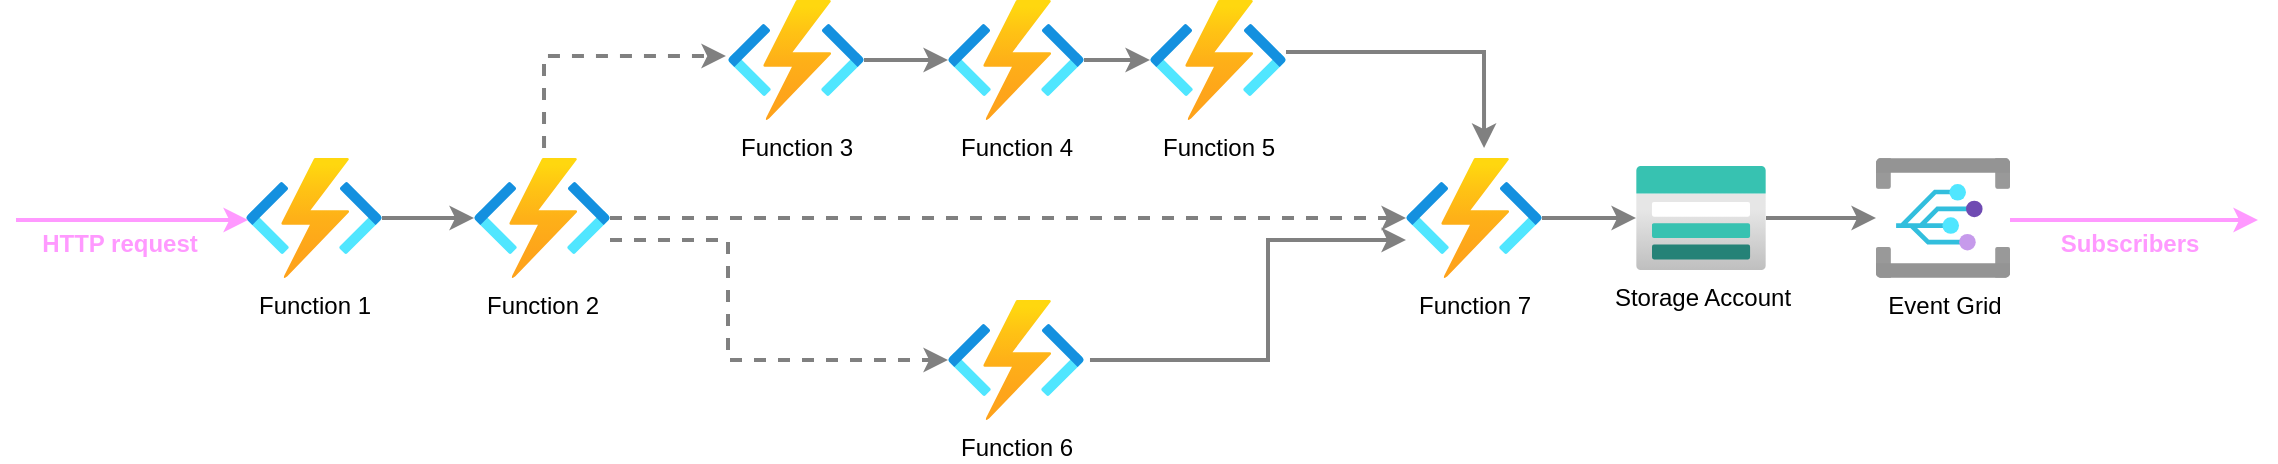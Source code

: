 <mxfile version="14.1.8" type="device" pages="3"><diagram id="UQannGg5gi2VX7UsW5L6" name="azure-functions"><mxGraphModel dx="827" dy="513" grid="1" gridSize="10" guides="1" tooltips="1" connect="1" arrows="1" fold="1" page="1" pageScale="1" pageWidth="1169" pageHeight="827" math="0" shadow="0"><root><mxCell id="0"/><mxCell id="1" parent="0"/><mxCell id="GpA5E2fI7Qi2jpO0pyax-26" value="" style="edgeStyle=orthogonalEdgeStyle;rounded=0;orthogonalLoop=1;jettySize=auto;html=1;strokeWidth=2;strokeColor=#808080;" parent="1" source="GpA5E2fI7Qi2jpO0pyax-1" target="GpA5E2fI7Qi2jpO0pyax-4" edge="1"><mxGeometry relative="1" as="geometry"/></mxCell><mxCell id="GpA5E2fI7Qi2jpO0pyax-1" value="Function 1" style="aspect=fixed;html=1;points=[];align=center;image;fontSize=12;image=img/lib/azure2/compute/Function_Apps.svg;" parent="1" vertex="1"><mxGeometry x="139" y="399" width="68" height="60" as="geometry"/></mxCell><mxCell id="GpA5E2fI7Qi2jpO0pyax-2" value="" style="endArrow=classic;html=1;entryX=0.015;entryY=0.517;entryDx=0;entryDy=0;entryPerimeter=0;strokeWidth=2;fillColor=#d80073;strokeColor=#FF99FF;" parent="1" target="GpA5E2fI7Qi2jpO0pyax-1" edge="1"><mxGeometry width="50" height="50" relative="1" as="geometry"><mxPoint x="24" y="430" as="sourcePoint"/><mxPoint x="52" y="424" as="targetPoint"/></mxGeometry></mxCell><mxCell id="GpA5E2fI7Qi2jpO0pyax-3" value="HTTP request" style="text;html=1;strokeColor=none;fillColor=none;align=center;verticalAlign=middle;whiteSpace=wrap;rounded=0;fontColor=#FF99FF;fontStyle=1" parent="1" vertex="1"><mxGeometry x="31" y="432" width="90" height="20" as="geometry"/></mxCell><mxCell id="GpA5E2fI7Qi2jpO0pyax-27" value="" style="edgeStyle=orthogonalEdgeStyle;rounded=0;orthogonalLoop=1;jettySize=auto;html=1;strokeWidth=2;strokeColor=#808080;dashed=1;" parent="1" source="GpA5E2fI7Qi2jpO0pyax-4" target="GpA5E2fI7Qi2jpO0pyax-5" edge="1"><mxGeometry relative="1" as="geometry"/></mxCell><mxCell id="GpA5E2fI7Qi2jpO0pyax-4" value="Function&amp;nbsp;2" style="aspect=fixed;html=1;points=[];align=center;image;fontSize=12;image=img/lib/azure2/compute/Function_Apps.svg;" parent="1" vertex="1"><mxGeometry x="253" y="399" width="68" height="60" as="geometry"/></mxCell><mxCell id="GpA5E2fI7Qi2jpO0pyax-28" value="" style="edgeStyle=orthogonalEdgeStyle;rounded=0;orthogonalLoop=1;jettySize=auto;html=1;strokeWidth=2;strokeColor=#808080;" parent="1" source="GpA5E2fI7Qi2jpO0pyax-5" target="GpA5E2fI7Qi2jpO0pyax-13" edge="1"><mxGeometry relative="1" as="geometry"/></mxCell><mxCell id="GpA5E2fI7Qi2jpO0pyax-5" value="Function 7" style="aspect=fixed;html=1;points=[];align=center;image;fontSize=12;image=img/lib/azure2/compute/Function_Apps.svg;" parent="1" vertex="1"><mxGeometry x="719" y="399" width="68" height="60" as="geometry"/></mxCell><mxCell id="GpA5E2fI7Qi2jpO0pyax-29" value="" style="edgeStyle=orthogonalEdgeStyle;rounded=0;orthogonalLoop=1;jettySize=auto;html=1;strokeWidth=2;strokeColor=#808080;" parent="1" source="GpA5E2fI7Qi2jpO0pyax-13" target="GpA5E2fI7Qi2jpO0pyax-15" edge="1"><mxGeometry relative="1" as="geometry"/></mxCell><mxCell id="GpA5E2fI7Qi2jpO0pyax-13" value="Storage Account" style="aspect=fixed;html=1;points=[];align=center;image;fontSize=12;image=img/lib/azure2/storage/Storage_Accounts.svg;" parent="1" vertex="1"><mxGeometry x="834" y="403" width="65" height="52" as="geometry"/></mxCell><mxCell id="GpA5E2fI7Qi2jpO0pyax-15" value="Event Grid" style="aspect=fixed;html=1;points=[];align=center;image;fontSize=12;image=img/lib/azure2/integration/Event_Grid_Domains.svg;" parent="1" vertex="1"><mxGeometry x="954" y="399" width="67" height="60" as="geometry"/></mxCell><mxCell id="Jo34JQOxtceLebV-6NvY-9" value="" style="edgeStyle=orthogonalEdgeStyle;curved=1;rounded=0;orthogonalLoop=1;jettySize=auto;html=1;strokeWidth=2;strokeColor=#808080;" parent="1" source="GpA5E2fI7Qi2jpO0pyax-16" target="GpA5E2fI7Qi2jpO0pyax-17" edge="1"><mxGeometry relative="1" as="geometry"/></mxCell><mxCell id="GpA5E2fI7Qi2jpO0pyax-16" value="Function&amp;nbsp;3" style="aspect=fixed;html=1;points=[];align=center;image;fontSize=12;image=img/lib/azure2/compute/Function_Apps.svg;" parent="1" vertex="1"><mxGeometry x="380" y="320" width="68" height="60" as="geometry"/></mxCell><mxCell id="Jo34JQOxtceLebV-6NvY-10" value="" style="edgeStyle=orthogonalEdgeStyle;curved=1;rounded=0;orthogonalLoop=1;jettySize=auto;html=1;strokeWidth=2;strokeColor=#808080;" parent="1" source="GpA5E2fI7Qi2jpO0pyax-17" target="Jo34JQOxtceLebV-6NvY-2" edge="1"><mxGeometry relative="1" as="geometry"/></mxCell><mxCell id="GpA5E2fI7Qi2jpO0pyax-17" value="Function&amp;nbsp;4" style="aspect=fixed;html=1;points=[];align=center;image;fontSize=12;image=img/lib/azure2/compute/Function_Apps.svg;" parent="1" vertex="1"><mxGeometry x="490" y="320" width="68" height="60" as="geometry"/></mxCell><mxCell id="GpA5E2fI7Qi2jpO0pyax-54" value="" style="endArrow=classic;html=1;strokeWidth=2;fillColor=#008a00;fontColor=#FF99FF;strokeColor=#FF99FF;" parent="1" edge="1"><mxGeometry width="50" height="50" relative="1" as="geometry"><mxPoint x="1021" y="430" as="sourcePoint"/><mxPoint x="1145" y="430" as="targetPoint"/></mxGeometry></mxCell><mxCell id="GpA5E2fI7Qi2jpO0pyax-55" value="Subscribers" style="text;html=1;strokeColor=none;fillColor=none;align=center;verticalAlign=middle;whiteSpace=wrap;rounded=0;fontColor=#FF99FF;fontStyle=1" parent="1" vertex="1"><mxGeometry x="1036" y="432" width="90" height="20" as="geometry"/></mxCell><mxCell id="GpA5E2fI7Qi2jpO0pyax-56" style="edgeStyle=orthogonalEdgeStyle;shape=flexArrow;rounded=0;orthogonalLoop=1;jettySize=auto;html=1;exitX=0.5;exitY=1;exitDx=0;exitDy=0;strokeColor=#006EAF;strokeWidth=2;fontColor=#006EAF;" parent="1" source="GpA5E2fI7Qi2jpO0pyax-55" target="GpA5E2fI7Qi2jpO0pyax-55" edge="1"><mxGeometry relative="1" as="geometry"/></mxCell><mxCell id="Jo34JQOxtceLebV-6NvY-2" value="Function&amp;nbsp;5" style="aspect=fixed;html=1;points=[];align=center;image;fontSize=12;image=img/lib/azure2/compute/Function_Apps.svg;" parent="1" vertex="1"><mxGeometry x="591" y="320" width="68" height="60" as="geometry"/></mxCell><mxCell id="Jo34JQOxtceLebV-6NvY-3" value="Function 6" style="aspect=fixed;html=1;points=[];align=center;image;fontSize=12;image=img/lib/azure2/compute/Function_Apps.svg;" parent="1" vertex="1"><mxGeometry x="490" y="470" width="68" height="60" as="geometry"/></mxCell><mxCell id="Jo34JQOxtceLebV-6NvY-4" value="" style="edgeStyle=orthogonalEdgeStyle;rounded=0;orthogonalLoop=1;jettySize=auto;html=1;strokeWidth=2;strokeColor=#808080;dashed=1;exitX=0.515;exitY=-0.083;exitDx=0;exitDy=0;exitPerimeter=0;entryX=-0.015;entryY=0.467;entryDx=0;entryDy=0;entryPerimeter=0;" parent="1" source="GpA5E2fI7Qi2jpO0pyax-4" target="GpA5E2fI7Qi2jpO0pyax-16" edge="1"><mxGeometry relative="1" as="geometry"><mxPoint x="331" y="439" as="sourcePoint"/><mxPoint x="729" y="439" as="targetPoint"/><Array as="points"><mxPoint x="288" y="348"/></Array></mxGeometry></mxCell><mxCell id="Jo34JQOxtceLebV-6NvY-6" value="" style="edgeStyle=orthogonalEdgeStyle;rounded=0;orthogonalLoop=1;jettySize=auto;html=1;strokeWidth=2;strokeColor=#808080;exitX=1.044;exitY=0.5;exitDx=0;exitDy=0;exitPerimeter=0;" parent="1" source="Jo34JQOxtceLebV-6NvY-3" target="GpA5E2fI7Qi2jpO0pyax-5" edge="1"><mxGeometry relative="1" as="geometry"><mxPoint x="540" y="520" as="sourcePoint"/><mxPoint x="263" y="439" as="targetPoint"/><Array as="points"><mxPoint x="650" y="500"/><mxPoint x="650" y="440"/></Array></mxGeometry></mxCell><mxCell id="Jo34JQOxtceLebV-6NvY-8" value="" style="edgeStyle=orthogonalEdgeStyle;rounded=0;orthogonalLoop=1;jettySize=auto;html=1;strokeWidth=2;strokeColor=#808080;dashed=1;entryX=0;entryY=0.5;entryDx=0;entryDy=0;entryPerimeter=0;" parent="1" source="GpA5E2fI7Qi2jpO0pyax-4" target="Jo34JQOxtceLebV-6NvY-3" edge="1"><mxGeometry relative="1" as="geometry"><mxPoint x="320" y="430" as="sourcePoint"/><mxPoint x="470" y="520.02" as="targetPoint"/><Array as="points"><mxPoint x="380" y="440"/><mxPoint x="380" y="500"/></Array></mxGeometry></mxCell><mxCell id="Jo34JQOxtceLebV-6NvY-12" value="" style="edgeStyle=orthogonalEdgeStyle;rounded=0;orthogonalLoop=1;jettySize=auto;html=1;strokeWidth=2;strokeColor=#808080;exitX=1;exitY=0.433;exitDx=0;exitDy=0;exitPerimeter=0;entryX=0.574;entryY=-0.083;entryDx=0;entryDy=0;entryPerimeter=0;" parent="1" source="Jo34JQOxtceLebV-6NvY-2" target="GpA5E2fI7Qi2jpO0pyax-5" edge="1"><mxGeometry relative="1" as="geometry"><mxPoint x="550" y="530" as="sourcePoint"/><mxPoint x="729" y="439" as="targetPoint"/></mxGeometry></mxCell></root></mxGraphModel></diagram><diagram name="durable-functions" id="XDpN-fkijyV2grUJF5zG"><mxGraphModel dx="827" dy="513" grid="1" gridSize="10" guides="1" tooltips="1" connect="1" arrows="1" fold="1" page="1" pageScale="1" pageWidth="1169" pageHeight="827" math="0" shadow="0"><root><mxCell id="mmwTpBIiDQEZb-F8I7oG-0"/><mxCell id="mmwTpBIiDQEZb-F8I7oG-1" parent="mmwTpBIiDQEZb-F8I7oG-0"/><mxCell id="mmwTpBIiDQEZb-F8I7oG-3" value="" style="endArrow=classic;html=1;strokeWidth=2;fillColor=#d80073;strokeColor=#FF99FF;" parent="mmwTpBIiDQEZb-F8I7oG-1" edge="1"><mxGeometry width="50" height="50" relative="1" as="geometry"><mxPoint x="22" y="323.5" as="sourcePoint"/><mxPoint x="128" y="323.5" as="targetPoint"/><Array as="points"/></mxGeometry></mxCell><mxCell id="mmwTpBIiDQEZb-F8I7oG-4" value="HTTP request" style="text;html=1;strokeColor=none;fillColor=none;align=center;verticalAlign=middle;whiteSpace=wrap;rounded=0;fontColor=#FF99FF;fontStyle=1" parent="mmwTpBIiDQEZb-F8I7oG-1" vertex="1"><mxGeometry x="26" y="325" width="90" height="20" as="geometry"/></mxCell><mxCell id="mmwTpBIiDQEZb-F8I7oG-18" value="" style="edgeStyle=orthogonalEdgeStyle;rounded=0;orthogonalLoop=1;jettySize=auto;html=1;strokeWidth=2;strokeColor=#808080;" parent="mmwTpBIiDQEZb-F8I7oG-1" source="mmwTpBIiDQEZb-F8I7oG-19" target="mmwTpBIiDQEZb-F8I7oG-20" edge="1"><mxGeometry relative="1" as="geometry"/></mxCell><mxCell id="mmwTpBIiDQEZb-F8I7oG-19" value="HTTP starter" style="aspect=fixed;html=1;points=[];align=center;image;fontSize=12;image=img/lib/azure2/compute/Function_Apps.svg;verticalAlign=bottom;labelPosition=center;verticalLabelPosition=top;" parent="mmwTpBIiDQEZb-F8I7oG-1" vertex="1"><mxGeometry x="128" y="294" width="68" height="60" as="geometry"/></mxCell><mxCell id="mmwTpBIiDQEZb-F8I7oG-20" value="Orchestrator" style="aspect=fixed;html=1;points=[];align=center;image;fontSize=12;image=img/lib/azure2/compute/Function_Apps.svg;labelPosition=center;verticalLabelPosition=top;verticalAlign=bottom;" parent="mmwTpBIiDQEZb-F8I7oG-1" vertex="1"><mxGeometry x="252" y="289" width="79.33" height="70" as="geometry"/></mxCell><mxCell id="_9IZ3sUD8hdzg_rJXwSf-1" value="Function 1" style="aspect=fixed;html=1;points=[];align=center;image;fontSize=12;image=img/lib/azure2/compute/Function_Apps.svg;" parent="mmwTpBIiDQEZb-F8I7oG-1" vertex="1"><mxGeometry x="26" y="479" width="68" height="60" as="geometry"/></mxCell><mxCell id="_9IZ3sUD8hdzg_rJXwSf-5" value="Function&amp;nbsp;2" style="aspect=fixed;html=1;points=[];align=center;image;fontSize=12;image=img/lib/azure2/compute/Function_Apps.svg;" parent="mmwTpBIiDQEZb-F8I7oG-1" vertex="1"><mxGeometry x="152" y="479" width="68" height="60" as="geometry"/></mxCell><mxCell id="_9IZ3sUD8hdzg_rJXwSf-6" value="" style="edgeStyle=orthogonalEdgeStyle;rounded=0;orthogonalLoop=1;jettySize=auto;html=1;strokeWidth=2;strokeColor=#808080;" parent="mmwTpBIiDQEZb-F8I7oG-1" source="_9IZ3sUD8hdzg_rJXwSf-7" target="_9IZ3sUD8hdzg_rJXwSf-9" edge="1"><mxGeometry relative="1" as="geometry"/></mxCell><mxCell id="_9IZ3sUD8hdzg_rJXwSf-7" value="Function 7" style="aspect=fixed;html=1;points=[];align=center;image;fontSize=12;image=img/lib/azure2/compute/Function_Apps.svg;" parent="mmwTpBIiDQEZb-F8I7oG-1" vertex="1"><mxGeometry x="721" y="479" width="68" height="60" as="geometry"/></mxCell><mxCell id="_9IZ3sUD8hdzg_rJXwSf-8" value="" style="edgeStyle=orthogonalEdgeStyle;rounded=0;orthogonalLoop=1;jettySize=auto;html=1;strokeWidth=2;strokeColor=#808080;" parent="mmwTpBIiDQEZb-F8I7oG-1" source="_9IZ3sUD8hdzg_rJXwSf-9" target="_9IZ3sUD8hdzg_rJXwSf-10" edge="1"><mxGeometry relative="1" as="geometry"/></mxCell><mxCell id="_9IZ3sUD8hdzg_rJXwSf-9" value="Storage Account" style="aspect=fixed;html=1;points=[];align=center;image;fontSize=12;image=img/lib/azure2/storage/Storage_Accounts.svg;" parent="mmwTpBIiDQEZb-F8I7oG-1" vertex="1"><mxGeometry x="836" y="483" width="65" height="52" as="geometry"/></mxCell><mxCell id="_9IZ3sUD8hdzg_rJXwSf-10" value="Event Grid" style="aspect=fixed;html=1;points=[];align=center;image;fontSize=12;image=img/lib/azure2/integration/Event_Grid_Domains.svg;" parent="mmwTpBIiDQEZb-F8I7oG-1" vertex="1"><mxGeometry x="956" y="479" width="67" height="60" as="geometry"/></mxCell><mxCell id="_9IZ3sUD8hdzg_rJXwSf-12" value="Function&amp;nbsp;3" style="aspect=fixed;html=1;points=[];align=center;image;fontSize=12;image=img/lib/azure2/compute/Function_Apps.svg;" parent="mmwTpBIiDQEZb-F8I7oG-1" vertex="1"><mxGeometry x="282" y="479" width="68" height="60" as="geometry"/></mxCell><mxCell id="_9IZ3sUD8hdzg_rJXwSf-14" value="Function&amp;nbsp;4" style="aspect=fixed;html=1;points=[];align=center;image;fontSize=12;image=img/lib/azure2/compute/Function_Apps.svg;" parent="mmwTpBIiDQEZb-F8I7oG-1" vertex="1"><mxGeometry x="373" y="479" width="68" height="60" as="geometry"/></mxCell><mxCell id="_9IZ3sUD8hdzg_rJXwSf-15" value="" style="endArrow=classic;html=1;strokeWidth=2;fillColor=#008a00;fontColor=#FF99FF;strokeColor=#FF99FF;" parent="mmwTpBIiDQEZb-F8I7oG-1" edge="1"><mxGeometry width="50" height="50" relative="1" as="geometry"><mxPoint x="1023" y="510" as="sourcePoint"/><mxPoint x="1147" y="510" as="targetPoint"/></mxGeometry></mxCell><mxCell id="_9IZ3sUD8hdzg_rJXwSf-16" value="Subscribers" style="text;html=1;strokeColor=none;fillColor=none;align=center;verticalAlign=middle;whiteSpace=wrap;rounded=0;fontColor=#FF99FF;fontStyle=1" parent="mmwTpBIiDQEZb-F8I7oG-1" vertex="1"><mxGeometry x="1038" y="512" width="90" height="20" as="geometry"/></mxCell><mxCell id="_9IZ3sUD8hdzg_rJXwSf-17" style="edgeStyle=orthogonalEdgeStyle;shape=flexArrow;rounded=0;orthogonalLoop=1;jettySize=auto;html=1;exitX=0.5;exitY=1;exitDx=0;exitDy=0;strokeColor=#006EAF;strokeWidth=2;fontColor=#006EAF;" parent="mmwTpBIiDQEZb-F8I7oG-1" source="_9IZ3sUD8hdzg_rJXwSf-16" target="_9IZ3sUD8hdzg_rJXwSf-16" edge="1"><mxGeometry relative="1" as="geometry"/></mxCell><mxCell id="_9IZ3sUD8hdzg_rJXwSf-18" value="Function&amp;nbsp;5" style="aspect=fixed;html=1;points=[];align=center;image;fontSize=12;image=img/lib/azure2/compute/Function_Apps.svg;" parent="mmwTpBIiDQEZb-F8I7oG-1" vertex="1"><mxGeometry x="463" y="479" width="68" height="60" as="geometry"/></mxCell><mxCell id="_9IZ3sUD8hdzg_rJXwSf-19" value="Function 6" style="aspect=fixed;html=1;points=[];align=center;image;fontSize=12;image=img/lib/azure2/compute/Function_Apps.svg;" parent="mmwTpBIiDQEZb-F8I7oG-1" vertex="1"><mxGeometry x="592" y="479" width="68" height="60" as="geometry"/></mxCell><mxCell id="_9IZ3sUD8hdzg_rJXwSf-26" value="" style="edgeStyle=orthogonalEdgeStyle;rounded=0;orthogonalLoop=1;jettySize=auto;html=1;strokeWidth=2;strokeColor=#808080;startArrow=classic;startFill=1;" parent="mmwTpBIiDQEZb-F8I7oG-1" source="mmwTpBIiDQEZb-F8I7oG-20" target="_9IZ3sUD8hdzg_rJXwSf-1" edge="1"><mxGeometry relative="1" as="geometry"><mxPoint x="292" y="419" as="sourcePoint"/><mxPoint x="62" y="567" as="targetPoint"/><Array as="points"><mxPoint x="262" y="389"/><mxPoint x="62" y="389"/></Array></mxGeometry></mxCell><mxCell id="_9IZ3sUD8hdzg_rJXwSf-27" value="" style="edgeStyle=orthogonalEdgeStyle;rounded=0;orthogonalLoop=1;jettySize=auto;html=1;strokeWidth=2;strokeColor=#808080;startArrow=classic;startFill=1;" parent="mmwTpBIiDQEZb-F8I7oG-1" source="mmwTpBIiDQEZb-F8I7oG-20" target="_9IZ3sUD8hdzg_rJXwSf-5" edge="1"><mxGeometry relative="1" as="geometry"><mxPoint x="286" y="359" as="sourcePoint"/><mxPoint x="72" y="577" as="targetPoint"/><Array as="points"><mxPoint x="272" y="409"/><mxPoint x="186" y="409"/></Array></mxGeometry></mxCell><mxCell id="_9IZ3sUD8hdzg_rJXwSf-28" value="" style="edgeStyle=orthogonalEdgeStyle;rounded=0;orthogonalLoop=1;jettySize=auto;html=1;strokeWidth=2;strokeColor=#808080;startArrow=classic;startFill=1;entryX=0.5;entryY=-0.033;entryDx=0;entryDy=0;entryPerimeter=0;dashed=1;" parent="mmwTpBIiDQEZb-F8I7oG-1" source="mmwTpBIiDQEZb-F8I7oG-20" target="_9IZ3sUD8hdzg_rJXwSf-12" edge="1"><mxGeometry relative="1" as="geometry"><mxPoint x="296" y="369" as="sourcePoint"/><mxPoint x="196" y="578" as="targetPoint"/><Array as="points"><mxPoint x="282" y="449"/><mxPoint x="316" y="449"/></Array></mxGeometry></mxCell><mxCell id="_9IZ3sUD8hdzg_rJXwSf-29" value="" style="edgeStyle=orthogonalEdgeStyle;rounded=0;orthogonalLoop=1;jettySize=auto;html=1;strokeWidth=2;strokeColor=#808080;startArrow=classic;startFill=1;entryX=0.478;entryY=0.025;entryDx=0;entryDy=0;entryPerimeter=0;dashed=1;" parent="mmwTpBIiDQEZb-F8I7oG-1" source="mmwTpBIiDQEZb-F8I7oG-20" target="_9IZ3sUD8hdzg_rJXwSf-14" edge="1"><mxGeometry relative="1" as="geometry"><mxPoint x="286" y="358" as="sourcePoint"/><mxPoint x="432" y="567" as="targetPoint"/><Array as="points"><mxPoint x="292" y="439"/><mxPoint x="406" y="439"/></Array></mxGeometry></mxCell><mxCell id="_9IZ3sUD8hdzg_rJXwSf-30" value="" style="edgeStyle=orthogonalEdgeStyle;rounded=0;orthogonalLoop=1;jettySize=auto;html=1;strokeWidth=2;strokeColor=#808080;startArrow=classic;startFill=1;dashed=1;" parent="mmwTpBIiDQEZb-F8I7oG-1" source="mmwTpBIiDQEZb-F8I7oG-20" target="_9IZ3sUD8hdzg_rJXwSf-18" edge="1"><mxGeometry relative="1" as="geometry"><mxPoint x="296" y="368" as="sourcePoint"/><mxPoint x="415.504" y="579.5" as="targetPoint"/><Array as="points"><mxPoint x="302" y="429"/><mxPoint x="497" y="429"/></Array></mxGeometry></mxCell><mxCell id="_9IZ3sUD8hdzg_rJXwSf-31" value="" style="edgeStyle=orthogonalEdgeStyle;rounded=0;orthogonalLoop=1;jettySize=auto;html=1;strokeWidth=2;strokeColor=#808080;startArrow=classic;startFill=1;dashed=1;" parent="mmwTpBIiDQEZb-F8I7oG-1" source="mmwTpBIiDQEZb-F8I7oG-20" target="_9IZ3sUD8hdzg_rJXwSf-19" edge="1"><mxGeometry relative="1" as="geometry"><mxPoint x="296" y="369" as="sourcePoint"/><mxPoint x="507" y="578" as="targetPoint"/><Array as="points"><mxPoint x="312" y="409"/><mxPoint x="626" y="409"/></Array></mxGeometry></mxCell><mxCell id="_9IZ3sUD8hdzg_rJXwSf-32" value="" style="edgeStyle=orthogonalEdgeStyle;rounded=0;orthogonalLoop=1;jettySize=auto;html=1;strokeWidth=2;strokeColor=#808080;startArrow=none;startFill=0;" parent="mmwTpBIiDQEZb-F8I7oG-1" source="mmwTpBIiDQEZb-F8I7oG-20" target="_9IZ3sUD8hdzg_rJXwSf-7" edge="1"><mxGeometry relative="1" as="geometry"><mxPoint x="322" y="359" as="sourcePoint"/><mxPoint x="762" y="578" as="targetPoint"/><Array as="points"><mxPoint x="322" y="389"/><mxPoint x="762" y="389"/></Array></mxGeometry></mxCell></root></mxGraphModel></diagram><diagram name="funds-transfer" id="mzysGnDGDvfliglrltkl"><mxGraphModel dx="827" dy="513" grid="1" gridSize="10" guides="1" tooltips="1" connect="1" arrows="1" fold="1" page="1" pageScale="1" pageWidth="1169" pageHeight="827" math="0" shadow="0"><root><mxCell id="cH3u39uORjgBydCdX1Ud-0"/><mxCell id="cH3u39uORjgBydCdX1Ud-1" parent="cH3u39uORjgBydCdX1Ud-0"/><mxCell id="cH3u39uORjgBydCdX1Ud-2" value="" style="endArrow=classic;html=1;strokeWidth=2;fillColor=#d80073;strokeColor=#FF99FF;" parent="cH3u39uORjgBydCdX1Ud-1" edge="1"><mxGeometry width="50" height="50" relative="1" as="geometry"><mxPoint x="317" y="323.5" as="sourcePoint"/><mxPoint x="423" y="323.5" as="targetPoint"/><Array as="points"/></mxGeometry></mxCell><mxCell id="cH3u39uORjgBydCdX1Ud-3" value="HTTP request" style="text;html=1;strokeColor=none;fillColor=none;align=center;verticalAlign=middle;whiteSpace=wrap;rounded=0;fontColor=#FF99FF;fontStyle=1" parent="cH3u39uORjgBydCdX1Ud-1" vertex="1"><mxGeometry x="321" y="326" width="90" height="20" as="geometry"/></mxCell><mxCell id="cH3u39uORjgBydCdX1Ud-4" value="" style="edgeStyle=orthogonalEdgeStyle;rounded=0;orthogonalLoop=1;jettySize=auto;html=1;strokeWidth=2;strokeColor=#808080;" parent="cH3u39uORjgBydCdX1Ud-1" source="cH3u39uORjgBydCdX1Ud-5" target="cH3u39uORjgBydCdX1Ud-6" edge="1"><mxGeometry relative="1" as="geometry"/></mxCell><mxCell id="cH3u39uORjgBydCdX1Ud-5" value="start-from-http&lt;br&gt;(HTTP starter)" style="aspect=fixed;html=1;points=[];align=center;image;fontSize=12;image=img/lib/azure2/compute/Function_Apps.svg;verticalAlign=bottom;labelPosition=center;verticalLabelPosition=top;" parent="cH3u39uORjgBydCdX1Ud-1" vertex="1"><mxGeometry x="423" y="294" width="68" height="60" as="geometry"/></mxCell><mxCell id="cH3u39uORjgBydCdX1Ud-6" value="transfer-funds&lt;br&gt;(Orchestrator)" style="aspect=fixed;html=1;points=[];align=center;image;fontSize=12;image=img/lib/azure2/compute/Function_Apps.svg;labelPosition=center;verticalLabelPosition=top;verticalAlign=bottom;" parent="cH3u39uORjgBydCdX1Ud-1" vertex="1"><mxGeometry x="547" y="289" width="79.33" height="70" as="geometry"/></mxCell><mxCell id="cH3u39uORjgBydCdX1Ud-7" value="get-funds-transfer-data&lt;br&gt;(Activity)" style="aspect=fixed;html=1;points=[];align=center;image;fontSize=12;image=img/lib/azure2/compute/Function_Apps.svg;" parent="cH3u39uORjgBydCdX1Ud-1" vertex="1"><mxGeometry x="307" y="479" width="68" height="60" as="geometry"/></mxCell><mxCell id="cH3u39uORjgBydCdX1Ud-8" value="validate-input&lt;br&gt;(Activity)" style="aspect=fixed;html=1;points=[];align=center;image;fontSize=12;image=img/lib/azure2/compute/Function_Apps.svg;" parent="cH3u39uORjgBydCdX1Ud-1" vertex="1"><mxGeometry x="465" y="479" width="68" height="60" as="geometry"/></mxCell><mxCell id="cH3u39uORjgBydCdX1Ud-14" value="validate-internal-account&lt;br&gt;(Activity)" style="aspect=fixed;html=1;points=[];align=center;image;fontSize=12;image=img/lib/azure2/compute/Function_Apps.svg;" parent="cH3u39uORjgBydCdX1Ud-1" vertex="1"><mxGeometry x="635" y="479" width="68" height="60" as="geometry"/></mxCell><mxCell id="cH3u39uORjgBydCdX1Ud-15" value="handle-funds-transfer&lt;br&gt;(Activity)" style="aspect=fixed;html=1;points=[];align=center;image;fontSize=12;image=img/lib/azure2/compute/Function_Apps.svg;" parent="cH3u39uORjgBydCdX1Ud-1" vertex="1"><mxGeometry x="795" y="479" width="68" height="60" as="geometry"/></mxCell><mxCell id="cH3u39uORjgBydCdX1Ud-21" value="" style="edgeStyle=orthogonalEdgeStyle;rounded=0;orthogonalLoop=1;jettySize=auto;html=1;strokeWidth=2;strokeColor=#808080;startArrow=classic;startFill=1;" parent="cH3u39uORjgBydCdX1Ud-1" source="cH3u39uORjgBydCdX1Ud-6" target="cH3u39uORjgBydCdX1Ud-7" edge="1"><mxGeometry relative="1" as="geometry"><mxPoint x="587" y="419" as="sourcePoint"/><mxPoint x="357" y="567" as="targetPoint"/><Array as="points"><mxPoint x="557" y="410"/><mxPoint x="347" y="410"/></Array></mxGeometry></mxCell><mxCell id="cH3u39uORjgBydCdX1Ud-22" value="" style="edgeStyle=orthogonalEdgeStyle;rounded=0;orthogonalLoop=1;jettySize=auto;html=1;strokeWidth=2;strokeColor=#808080;startArrow=none;startFill=0;" parent="cH3u39uORjgBydCdX1Ud-1" source="cH3u39uORjgBydCdX1Ud-6" target="cH3u39uORjgBydCdX1Ud-8" edge="1"><mxGeometry relative="1" as="geometry"><mxPoint x="581" y="359" as="sourcePoint"/><mxPoint x="367" y="577" as="targetPoint"/><Array as="points"><mxPoint x="577" y="440"/><mxPoint x="507" y="440"/></Array></mxGeometry></mxCell><mxCell id="cH3u39uORjgBydCdX1Ud-23" value="" style="edgeStyle=orthogonalEdgeStyle;rounded=0;orthogonalLoop=1;jettySize=auto;html=1;strokeWidth=2;strokeColor=#808080;startArrow=none;startFill=0;entryX=0.5;entryY=-0.033;entryDx=0;entryDy=0;entryPerimeter=0;dashed=1;" parent="cH3u39uORjgBydCdX1Ud-1" source="cH3u39uORjgBydCdX1Ud-6" target="cH3u39uORjgBydCdX1Ud-14" edge="1"><mxGeometry relative="1" as="geometry"><mxPoint x="591" y="369" as="sourcePoint"/><mxPoint x="491" y="578" as="targetPoint"/><Array as="points"><mxPoint x="597" y="440"/><mxPoint x="669" y="440"/></Array></mxGeometry></mxCell><mxCell id="cH3u39uORjgBydCdX1Ud-24" value="" style="edgeStyle=orthogonalEdgeStyle;rounded=0;orthogonalLoop=1;jettySize=auto;html=1;strokeWidth=2;strokeColor=#808080;startArrow=none;startFill=0;" parent="cH3u39uORjgBydCdX1Ud-1" source="cH3u39uORjgBydCdX1Ud-6" target="cH3u39uORjgBydCdX1Ud-15" edge="1"><mxGeometry relative="1" as="geometry"><mxPoint x="581" y="358" as="sourcePoint"/><mxPoint x="727" y="567" as="targetPoint"/><Array as="points"><mxPoint x="617" y="410"/><mxPoint x="829" y="410"/></Array></mxGeometry></mxCell></root></mxGraphModel></diagram></mxfile>